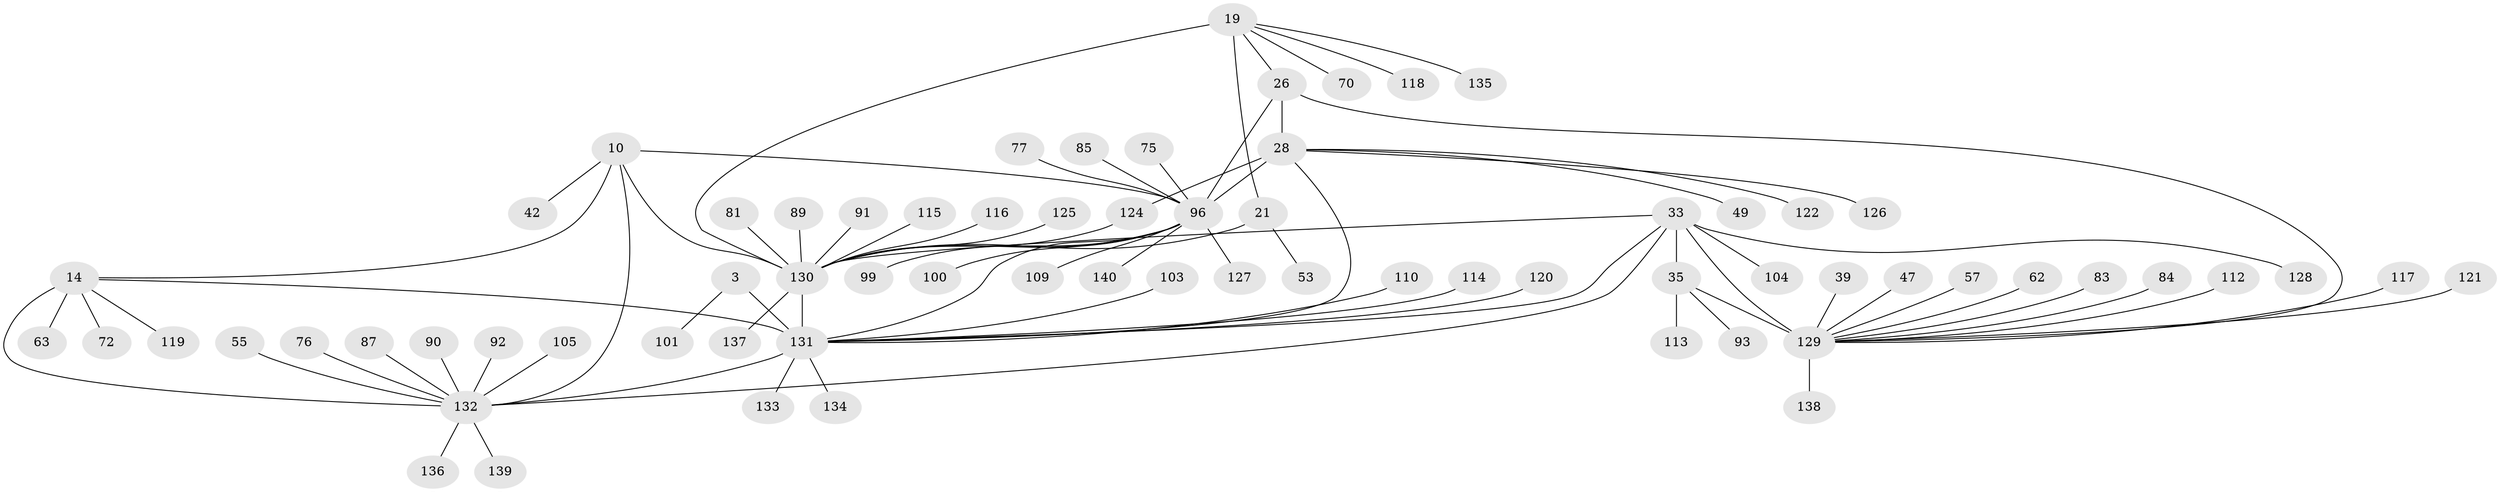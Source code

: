 // original degree distribution, {7: 0.03571428571428571, 14: 0.02142857142857143, 6: 0.02142857142857143, 11: 0.02142857142857143, 9: 0.03571428571428571, 10: 0.04285714285714286, 8: 0.05714285714285714, 13: 0.014285714285714285, 1: 0.6214285714285714, 2: 0.1, 3: 0.02857142857142857}
// Generated by graph-tools (version 1.1) at 2025/55/03/09/25 04:55:55]
// undirected, 70 vertices, 83 edges
graph export_dot {
graph [start="1"]
  node [color=gray90,style=filled];
  3 [super="+1"];
  10 [super="+8"];
  14 [super="+13"];
  19 [super="+17"];
  21 [super="+15"];
  26 [super="+25"];
  28 [super="+24"];
  33 [super="+31"];
  35 [super="+29"];
  39;
  42;
  47 [super="+44"];
  49;
  53;
  55;
  57;
  62;
  63;
  70;
  72;
  75 [super="+68"];
  76;
  77 [super="+69"];
  81;
  83;
  84;
  85;
  87;
  89 [super="+54"];
  90;
  91;
  92;
  93;
  96 [super="+66+67"];
  99;
  100;
  101;
  103;
  104;
  105;
  109 [super="+71"];
  110 [super="+86"];
  112 [super="+95+107"];
  113;
  114;
  115 [super="+98"];
  116;
  117;
  118 [super="+78"];
  119;
  120 [super="+106"];
  121;
  122;
  124 [super="+123"];
  125;
  126;
  127;
  128;
  129 [super="+34"];
  130 [super="+65+80"];
  131 [super="+5+7+111+50+52+56+58+59+74+79+82+88+97+102"];
  132 [super="+36+40+43"];
  133;
  134;
  135;
  136;
  137;
  138;
  139;
  140;
  3 -- 101;
  3 -- 131 [weight=10];
  10 -- 14 [weight=4];
  10 -- 42;
  10 -- 132 [weight=6];
  10 -- 96;
  10 -- 130;
  14 -- 119;
  14 -- 72;
  14 -- 63;
  14 -- 131;
  14 -- 132 [weight=6];
  19 -- 21 [weight=4];
  19 -- 70;
  19 -- 135;
  19 -- 26;
  19 -- 118;
  19 -- 130 [weight=6];
  21 -- 53;
  21 -- 130 [weight=6];
  26 -- 28 [weight=4];
  26 -- 96 [weight=6];
  26 -- 129;
  28 -- 49;
  28 -- 122;
  28 -- 126;
  28 -- 124;
  28 -- 131;
  28 -- 96 [weight=6];
  33 -- 35 [weight=4];
  33 -- 104;
  33 -- 128;
  33 -- 131;
  33 -- 132;
  33 -- 130;
  33 -- 129 [weight=6];
  35 -- 113;
  35 -- 93;
  35 -- 129 [weight=6];
  39 -- 129;
  47 -- 129;
  55 -- 132;
  57 -- 129;
  62 -- 129;
  75 -- 96;
  76 -- 132;
  77 -- 96;
  81 -- 130;
  83 -- 129;
  84 -- 129;
  85 -- 96;
  87 -- 132;
  89 -- 130;
  90 -- 132;
  91 -- 130;
  92 -- 132;
  96 -- 99;
  96 -- 100;
  96 -- 131;
  96 -- 140;
  96 -- 109;
  96 -- 127;
  96 -- 130;
  103 -- 131;
  105 -- 132;
  110 -- 131;
  112 -- 129;
  114 -- 131;
  115 -- 130;
  116 -- 130;
  117 -- 129;
  120 -- 131;
  121 -- 129;
  124 -- 130;
  125 -- 130;
  129 -- 138;
  130 -- 131 [weight=2];
  130 -- 137;
  131 -- 133;
  131 -- 134;
  131 -- 132;
  132 -- 136;
  132 -- 139;
}
